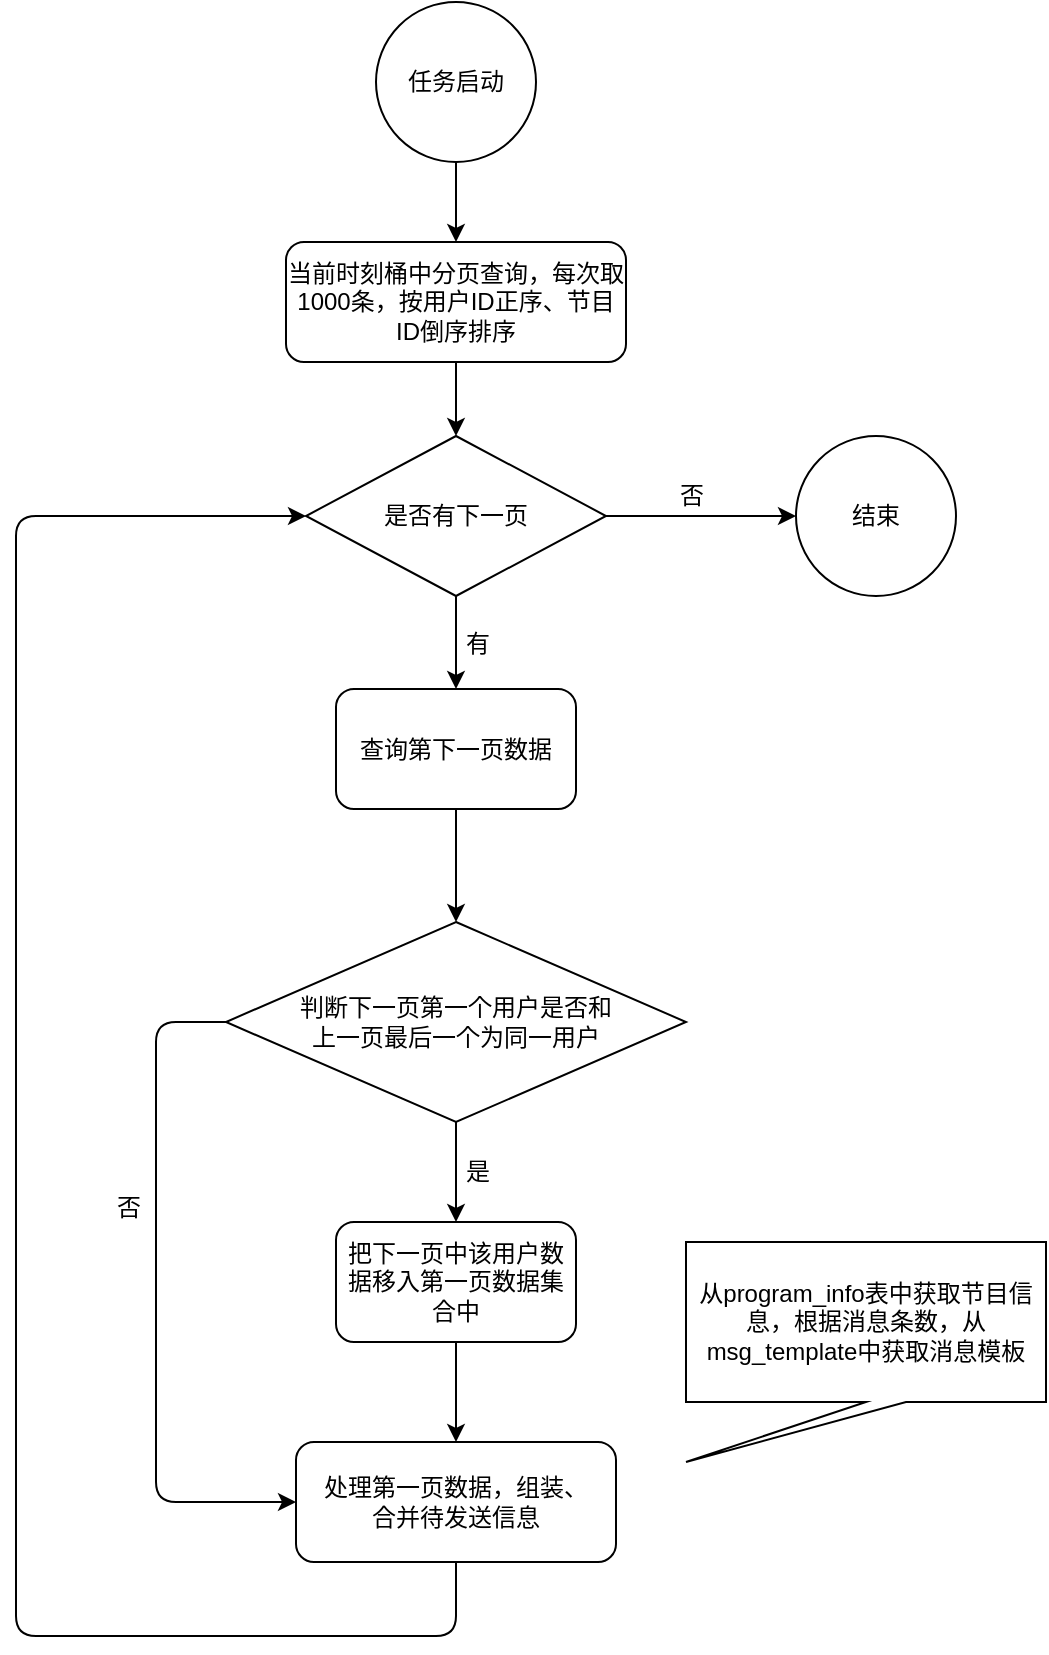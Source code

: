 <mxfile version="11.0.9" type="github"><diagram id="qTkqHkgWrCzfYp0wnIWX" name="Page-1"><mxGraphModel dx="1550" dy="826" grid="1" gridSize="10" guides="1" tooltips="1" connect="1" arrows="1" fold="1" page="1" pageScale="1" pageWidth="827" pageHeight="1169" math="0" shadow="0"><root><mxCell id="0"/><mxCell id="1" parent="0"/><mxCell id="zCd-5Ti5rfiYkO7gx-tt-3" value="" style="edgeStyle=orthogonalEdgeStyle;rounded=0;orthogonalLoop=1;jettySize=auto;html=1;" edge="1" parent="1" source="zCd-5Ti5rfiYkO7gx-tt-1" target="zCd-5Ti5rfiYkO7gx-tt-2"><mxGeometry relative="1" as="geometry"/></mxCell><mxCell id="zCd-5Ti5rfiYkO7gx-tt-1" value="任务启动" style="ellipse;whiteSpace=wrap;html=1;aspect=fixed;" vertex="1" parent="1"><mxGeometry x="350" y="43" width="80" height="80" as="geometry"/></mxCell><mxCell id="zCd-5Ti5rfiYkO7gx-tt-28" value="" style="edgeStyle=orthogonalEdgeStyle;rounded=1;orthogonalLoop=1;jettySize=auto;html=1;strokeColor=#000000;" edge="1" parent="1" source="zCd-5Ti5rfiYkO7gx-tt-2" target="zCd-5Ti5rfiYkO7gx-tt-19"><mxGeometry relative="1" as="geometry"/></mxCell><mxCell id="zCd-5Ti5rfiYkO7gx-tt-2" value="当前时刻桶中分页查询，每次取1000条，按用户ID正序、节目ID倒序排序" style="rounded=1;whiteSpace=wrap;html=1;" vertex="1" parent="1"><mxGeometry x="305" y="163" width="170" height="60" as="geometry"/></mxCell><mxCell id="zCd-5Ti5rfiYkO7gx-tt-31" value="" style="edgeStyle=orthogonalEdgeStyle;rounded=1;orthogonalLoop=1;jettySize=auto;html=1;strokeColor=#000000;" edge="1" parent="1" source="zCd-5Ti5rfiYkO7gx-tt-4" target="zCd-5Ti5rfiYkO7gx-tt-6"><mxGeometry relative="1" as="geometry"/></mxCell><mxCell id="zCd-5Ti5rfiYkO7gx-tt-4" value="查询第下一页数据" style="rounded=1;whiteSpace=wrap;html=1;" vertex="1" parent="1"><mxGeometry x="330" y="386.5" width="120" height="60" as="geometry"/></mxCell><mxCell id="zCd-5Ti5rfiYkO7gx-tt-9" value="" style="edgeStyle=orthogonalEdgeStyle;rounded=0;orthogonalLoop=1;jettySize=auto;html=1;" edge="1" parent="1" source="zCd-5Ti5rfiYkO7gx-tt-6" target="zCd-5Ti5rfiYkO7gx-tt-8"><mxGeometry relative="1" as="geometry"/></mxCell><mxCell id="zCd-5Ti5rfiYkO7gx-tt-14" value="" style="edgeStyle=orthogonalEdgeStyle;rounded=1;orthogonalLoop=1;jettySize=auto;html=1;entryX=0;entryY=0.5;entryDx=0;entryDy=0;exitX=0;exitY=0.5;exitDx=0;exitDy=0;strokeColor=#000000;" edge="1" parent="1" source="zCd-5Ti5rfiYkO7gx-tt-6" target="zCd-5Ti5rfiYkO7gx-tt-11"><mxGeometry relative="1" as="geometry"><mxPoint x="195" y="553" as="targetPoint"/><Array as="points"><mxPoint x="240" y="553"/><mxPoint x="240" y="793"/></Array></mxGeometry></mxCell><mxCell id="zCd-5Ti5rfiYkO7gx-tt-15" value="否" style="text;html=1;resizable=0;points=[];align=center;verticalAlign=middle;labelBackgroundColor=#ffffff;" vertex="1" connectable="0" parent="zCd-5Ti5rfiYkO7gx-tt-14"><mxGeometry x="-0.262" y="1" relative="1" as="geometry"><mxPoint x="-15" as="offset"/></mxGeometry></mxCell><mxCell id="zCd-5Ti5rfiYkO7gx-tt-6" value="判断下一页第一个用户是否和&lt;br&gt;上一页最后一个为同一用户" style="rhombus;whiteSpace=wrap;html=1;" vertex="1" parent="1"><mxGeometry x="275" y="503" width="230" height="100" as="geometry"/></mxCell><mxCell id="zCd-5Ti5rfiYkO7gx-tt-12" value="" style="edgeStyle=orthogonalEdgeStyle;rounded=0;orthogonalLoop=1;jettySize=auto;html=1;" edge="1" parent="1" source="zCd-5Ti5rfiYkO7gx-tt-8" target="zCd-5Ti5rfiYkO7gx-tt-11"><mxGeometry relative="1" as="geometry"/></mxCell><mxCell id="zCd-5Ti5rfiYkO7gx-tt-8" value="把下一页中该用户数据移入第一页数据集合中" style="rounded=1;whiteSpace=wrap;html=1;" vertex="1" parent="1"><mxGeometry x="330" y="653" width="120" height="60" as="geometry"/></mxCell><mxCell id="zCd-5Ti5rfiYkO7gx-tt-18" value="" style="edgeStyle=orthogonalEdgeStyle;rounded=1;orthogonalLoop=1;jettySize=auto;html=1;strokeColor=#000000;exitX=0.5;exitY=1;exitDx=0;exitDy=0;entryX=0;entryY=0.5;entryDx=0;entryDy=0;" edge="1" parent="1" source="zCd-5Ti5rfiYkO7gx-tt-11" target="zCd-5Ti5rfiYkO7gx-tt-19"><mxGeometry relative="1" as="geometry"><mxPoint x="310" y="290" as="targetPoint"/><Array as="points"><mxPoint x="390" y="860"/><mxPoint x="170" y="860"/><mxPoint x="170" y="300"/></Array></mxGeometry></mxCell><mxCell id="zCd-5Ti5rfiYkO7gx-tt-11" value="处理第一页数据，组装、&lt;br&gt;合并待发送信息" style="rounded=1;whiteSpace=wrap;html=1;" vertex="1" parent="1"><mxGeometry x="310" y="763" width="160" height="60" as="geometry"/></mxCell><mxCell id="zCd-5Ti5rfiYkO7gx-tt-10" value="是" style="text;html=1;resizable=0;points=[];autosize=1;align=left;verticalAlign=top;spacingTop=-4;" vertex="1" parent="1"><mxGeometry x="393" y="618" width="30" height="20" as="geometry"/></mxCell><mxCell id="zCd-5Ti5rfiYkO7gx-tt-16" value="从program_info表中获取节目信息，根据消息条数，从msg_template中获取消息模板" style="shape=callout;whiteSpace=wrap;html=1;perimeter=calloutPerimeter;position2=0;" vertex="1" parent="1"><mxGeometry x="505" y="663" width="180" height="110" as="geometry"/></mxCell><mxCell id="zCd-5Ti5rfiYkO7gx-tt-29" value="" style="edgeStyle=orthogonalEdgeStyle;rounded=1;orthogonalLoop=1;jettySize=auto;html=1;strokeColor=#000000;" edge="1" parent="1" source="zCd-5Ti5rfiYkO7gx-tt-19" target="zCd-5Ti5rfiYkO7gx-tt-4"><mxGeometry relative="1" as="geometry"/></mxCell><mxCell id="zCd-5Ti5rfiYkO7gx-tt-33" value="" style="edgeStyle=orthogonalEdgeStyle;rounded=1;orthogonalLoop=1;jettySize=auto;html=1;strokeColor=#000000;entryX=0;entryY=0.5;entryDx=0;entryDy=0;" edge="1" parent="1" source="zCd-5Ti5rfiYkO7gx-tt-19" target="zCd-5Ti5rfiYkO7gx-tt-35"><mxGeometry relative="1" as="geometry"><mxPoint x="545" y="300" as="targetPoint"/></mxGeometry></mxCell><mxCell id="zCd-5Ti5rfiYkO7gx-tt-19" value="是否有下一页" style="rhombus;whiteSpace=wrap;html=1;" vertex="1" parent="1"><mxGeometry x="315" y="260" width="150" height="80" as="geometry"/></mxCell><mxCell id="zCd-5Ti5rfiYkO7gx-tt-30" value="有" style="text;html=1;resizable=0;points=[];autosize=1;align=left;verticalAlign=top;spacingTop=-4;" vertex="1" parent="1"><mxGeometry x="393" y="353.5" width="30" height="20" as="geometry"/></mxCell><mxCell id="zCd-5Ti5rfiYkO7gx-tt-34" value="否" style="text;html=1;resizable=0;points=[];autosize=1;align=left;verticalAlign=top;spacingTop=-4;" vertex="1" parent="1"><mxGeometry x="500" y="280" width="30" height="20" as="geometry"/></mxCell><mxCell id="zCd-5Ti5rfiYkO7gx-tt-35" value="结束" style="ellipse;whiteSpace=wrap;html=1;aspect=fixed;" vertex="1" parent="1"><mxGeometry x="560" y="260" width="80" height="80" as="geometry"/></mxCell></root></mxGraphModel></diagram></mxfile>